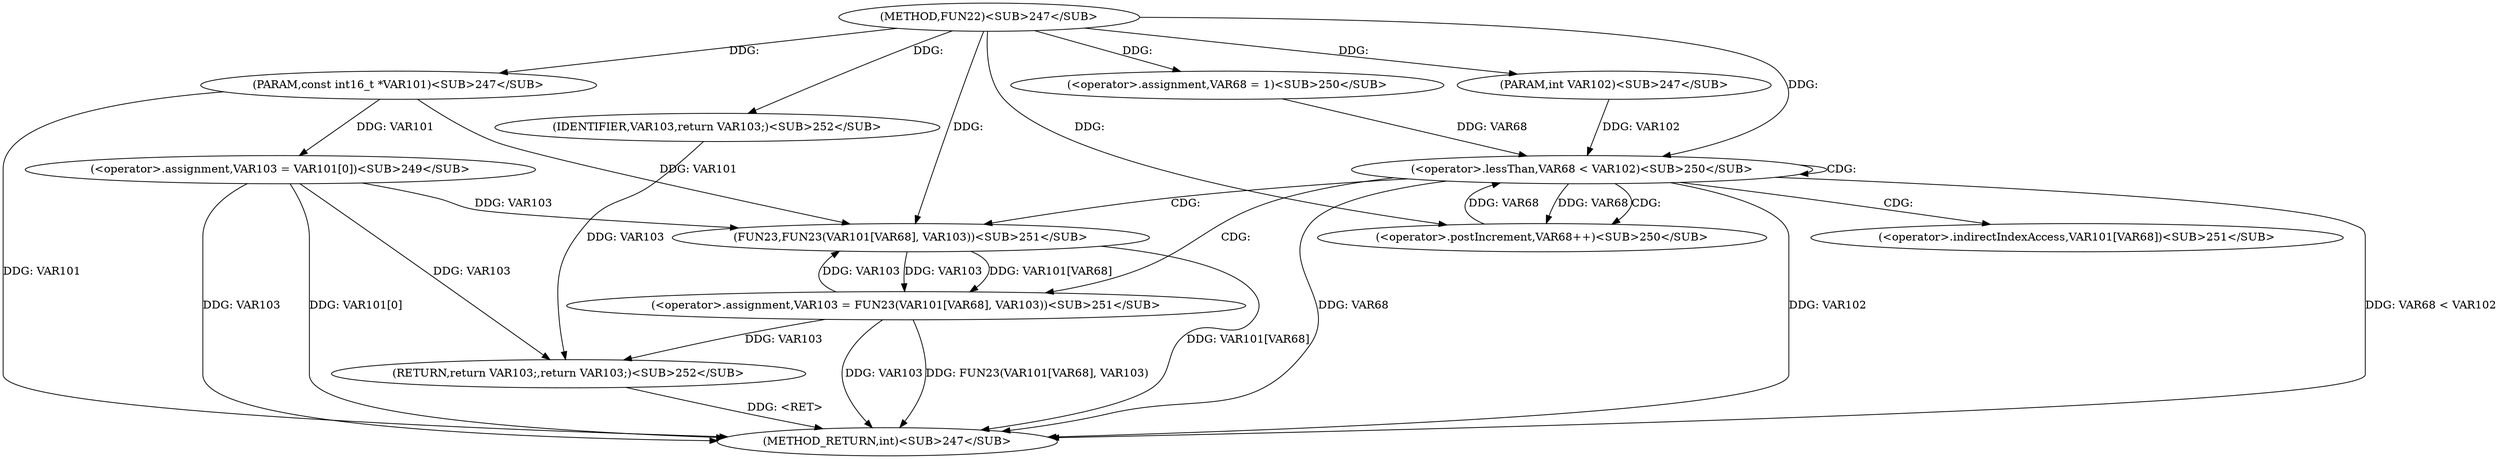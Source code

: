 
digraph "FUN22" {  

"1324" [label = "(METHOD,FUN22)<SUB>247</SUB>" ]

"1354" [label = "(METHOD_RETURN,int)<SUB>247</SUB>" ]

"1325" [label = "(PARAM,const int16_t *VAR101)<SUB>247</SUB>" ]

"1326" [label = "(PARAM,int VAR102)<SUB>247</SUB>" ]

"1330" [label = "(&lt;operator&gt;.assignment,VAR103 = VAR101[0])<SUB>249</SUB>" ]

"1352" [label = "(RETURN,return VAR103;,return VAR103;)<SUB>252</SUB>" ]

"1340" [label = "(&lt;operator&gt;.lessThan,VAR68 &lt; VAR102)<SUB>250</SUB>" ]

"1343" [label = "(&lt;operator&gt;.postIncrement,VAR68++)<SUB>250</SUB>" ]

"1345" [label = "(&lt;operator&gt;.assignment,VAR103 = FUN23(VAR101[VAR68], VAR103))<SUB>251</SUB>" ]

"1353" [label = "(IDENTIFIER,VAR103,return VAR103;)<SUB>252</SUB>" ]

"1337" [label = "(&lt;operator&gt;.assignment,VAR68 = 1)<SUB>250</SUB>" ]

"1347" [label = "(FUN23,FUN23(VAR101[VAR68], VAR103))<SUB>251</SUB>" ]

"1348" [label = "(&lt;operator&gt;.indirectIndexAccess,VAR101[VAR68])<SUB>251</SUB>" ]

  "1352" -> "1354"  [ label = "DDG: &lt;RET&gt;"] 

  "1325" -> "1354"  [ label = "DDG: VAR101"] 

  "1330" -> "1354"  [ label = "DDG: VAR103"] 

  "1330" -> "1354"  [ label = "DDG: VAR101[0]"] 

  "1340" -> "1354"  [ label = "DDG: VAR68"] 

  "1340" -> "1354"  [ label = "DDG: VAR102"] 

  "1340" -> "1354"  [ label = "DDG: VAR68 &lt; VAR102"] 

  "1345" -> "1354"  [ label = "DDG: VAR103"] 

  "1347" -> "1354"  [ label = "DDG: VAR101[VAR68]"] 

  "1345" -> "1354"  [ label = "DDG: FUN23(VAR101[VAR68], VAR103)"] 

  "1324" -> "1325"  [ label = "DDG: "] 

  "1324" -> "1326"  [ label = "DDG: "] 

  "1325" -> "1330"  [ label = "DDG: VAR101"] 

  "1353" -> "1352"  [ label = "DDG: VAR103"] 

  "1345" -> "1352"  [ label = "DDG: VAR103"] 

  "1330" -> "1352"  [ label = "DDG: VAR103"] 

  "1347" -> "1345"  [ label = "DDG: VAR101[VAR68]"] 

  "1347" -> "1345"  [ label = "DDG: VAR103"] 

  "1324" -> "1353"  [ label = "DDG: "] 

  "1324" -> "1337"  [ label = "DDG: "] 

  "1337" -> "1340"  [ label = "DDG: VAR68"] 

  "1343" -> "1340"  [ label = "DDG: VAR68"] 

  "1324" -> "1340"  [ label = "DDG: "] 

  "1326" -> "1340"  [ label = "DDG: VAR102"] 

  "1340" -> "1343"  [ label = "DDG: VAR68"] 

  "1324" -> "1343"  [ label = "DDG: "] 

  "1325" -> "1347"  [ label = "DDG: VAR101"] 

  "1330" -> "1347"  [ label = "DDG: VAR103"] 

  "1345" -> "1347"  [ label = "DDG: VAR103"] 

  "1324" -> "1347"  [ label = "DDG: "] 

  "1340" -> "1345"  [ label = "CDG: "] 

  "1340" -> "1347"  [ label = "CDG: "] 

  "1340" -> "1348"  [ label = "CDG: "] 

  "1340" -> "1343"  [ label = "CDG: "] 

  "1340" -> "1340"  [ label = "CDG: "] 

}